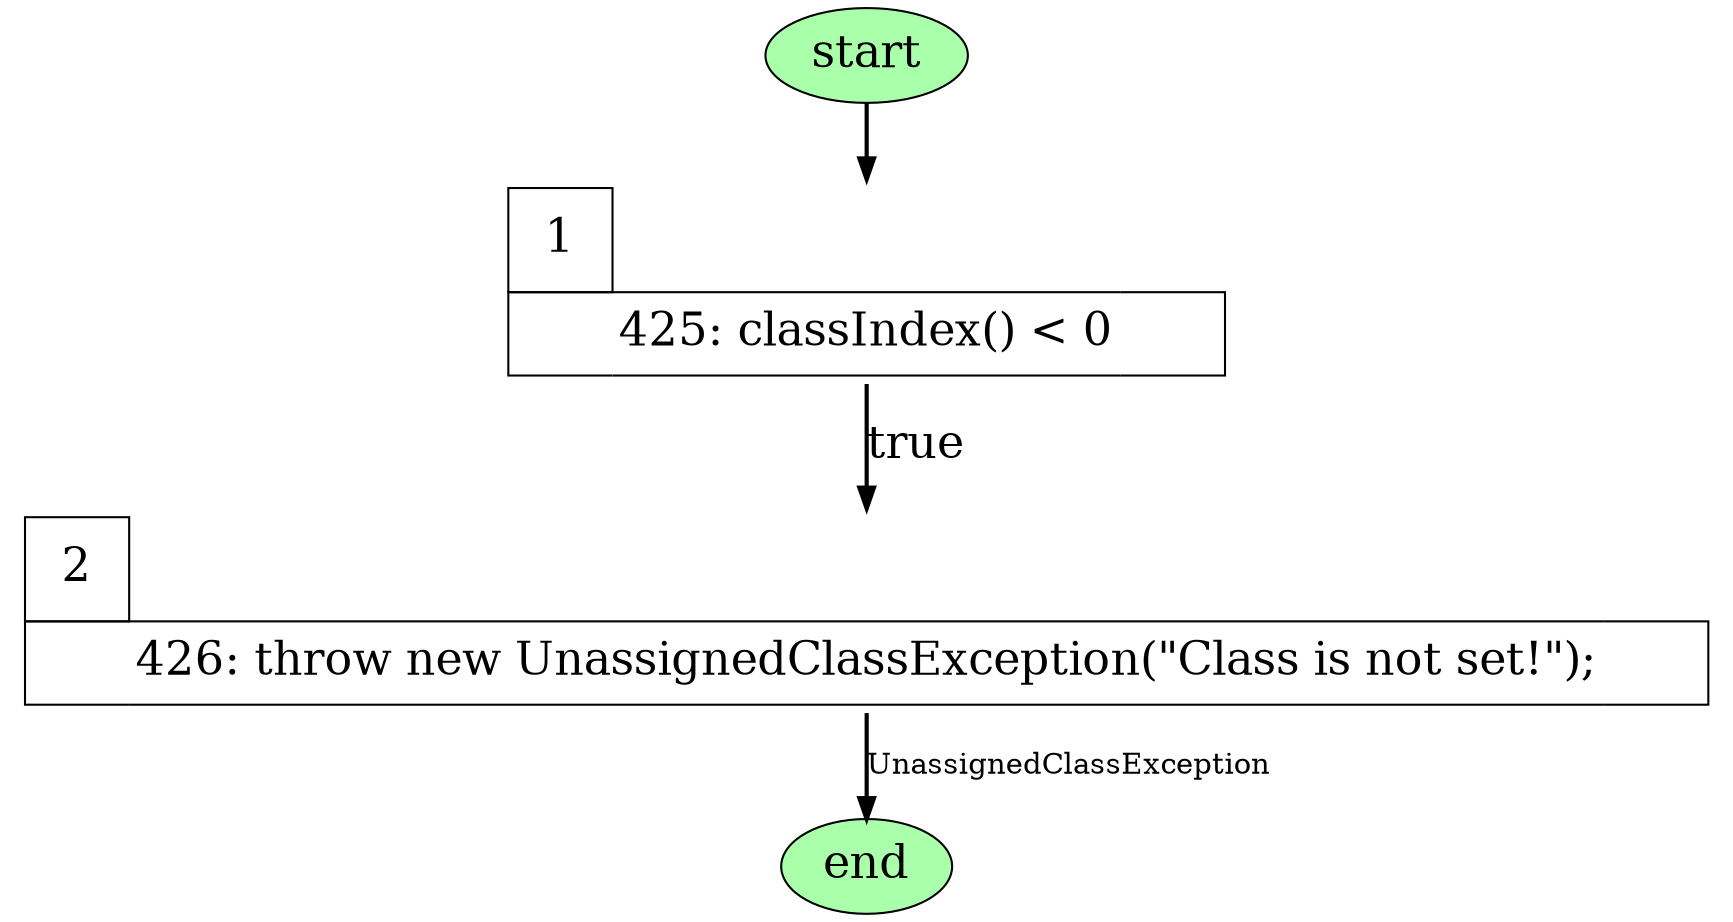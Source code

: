 // F:\OpenUnderstand\cfg_generator\src\..\test_output\AbstractInstance\setClassValue\setClassValue
digraph {
	node [shape=none]
	start [fillcolor="#aaffaa" fontsize=22 shape=oval style=filled]
	1 [label=<<FONT POINT-SIZE="22">
<TABLE BORDER="0" CELLBORDER="1" CELLSPACING="0">
<tr>
<td width="50" height="50" fixedsize="true">2</td>
<td width="9" height="9" fixedsize="true" style="invis"></td>
<td width="9" height="9" fixedsize="true" style="invis"></td>
</tr>
<tr>
<td width="50" height="40" fixedsize="true" sides="tlb"></td>
<td width="50" height="40" fixedsize="false" sides="bt" PORT="here">426: throw new UnassignedClassException(&quot;Class is not set!&quot;);<br align="left"/>
</td>
<td width="50" height="40" fixedsize="true" sides="brt"></td>
</tr>
</TABLE>
</FONT>>]
	0 [label=<<FONT POINT-SIZE="22">
<TABLE BORDER="0" CELLBORDER="1" CELLSPACING="0">
<tr>
<td width="50" height="50" fixedsize="true">1</td>
<td width="9" height="9" fixedsize="true" style="invis"></td>
<td width="9" height="9" fixedsize="true" style="invis"></td>
</tr>
<tr>
<td width="50" height="40" fixedsize="true" sides="tlb"></td>
<td width="50" height="40" fixedsize="false" sides="bt" PORT="here">425: classIndex() &lt; 0<br align="left"/>
</td>
<td width="50" height="40" fixedsize="true" sides="brt"></td>
</tr>
</TABLE>
</FONT>>]
	end [fillcolor="#aaffaa" fontsize=22 shape=oval style=filled]
	0 -> 1 [label=true fontsize=22 penwidth=2]
	start -> 0 [penwidth=2]
	1 -> end [label=UnassignedClassException penwidth=2]
}

